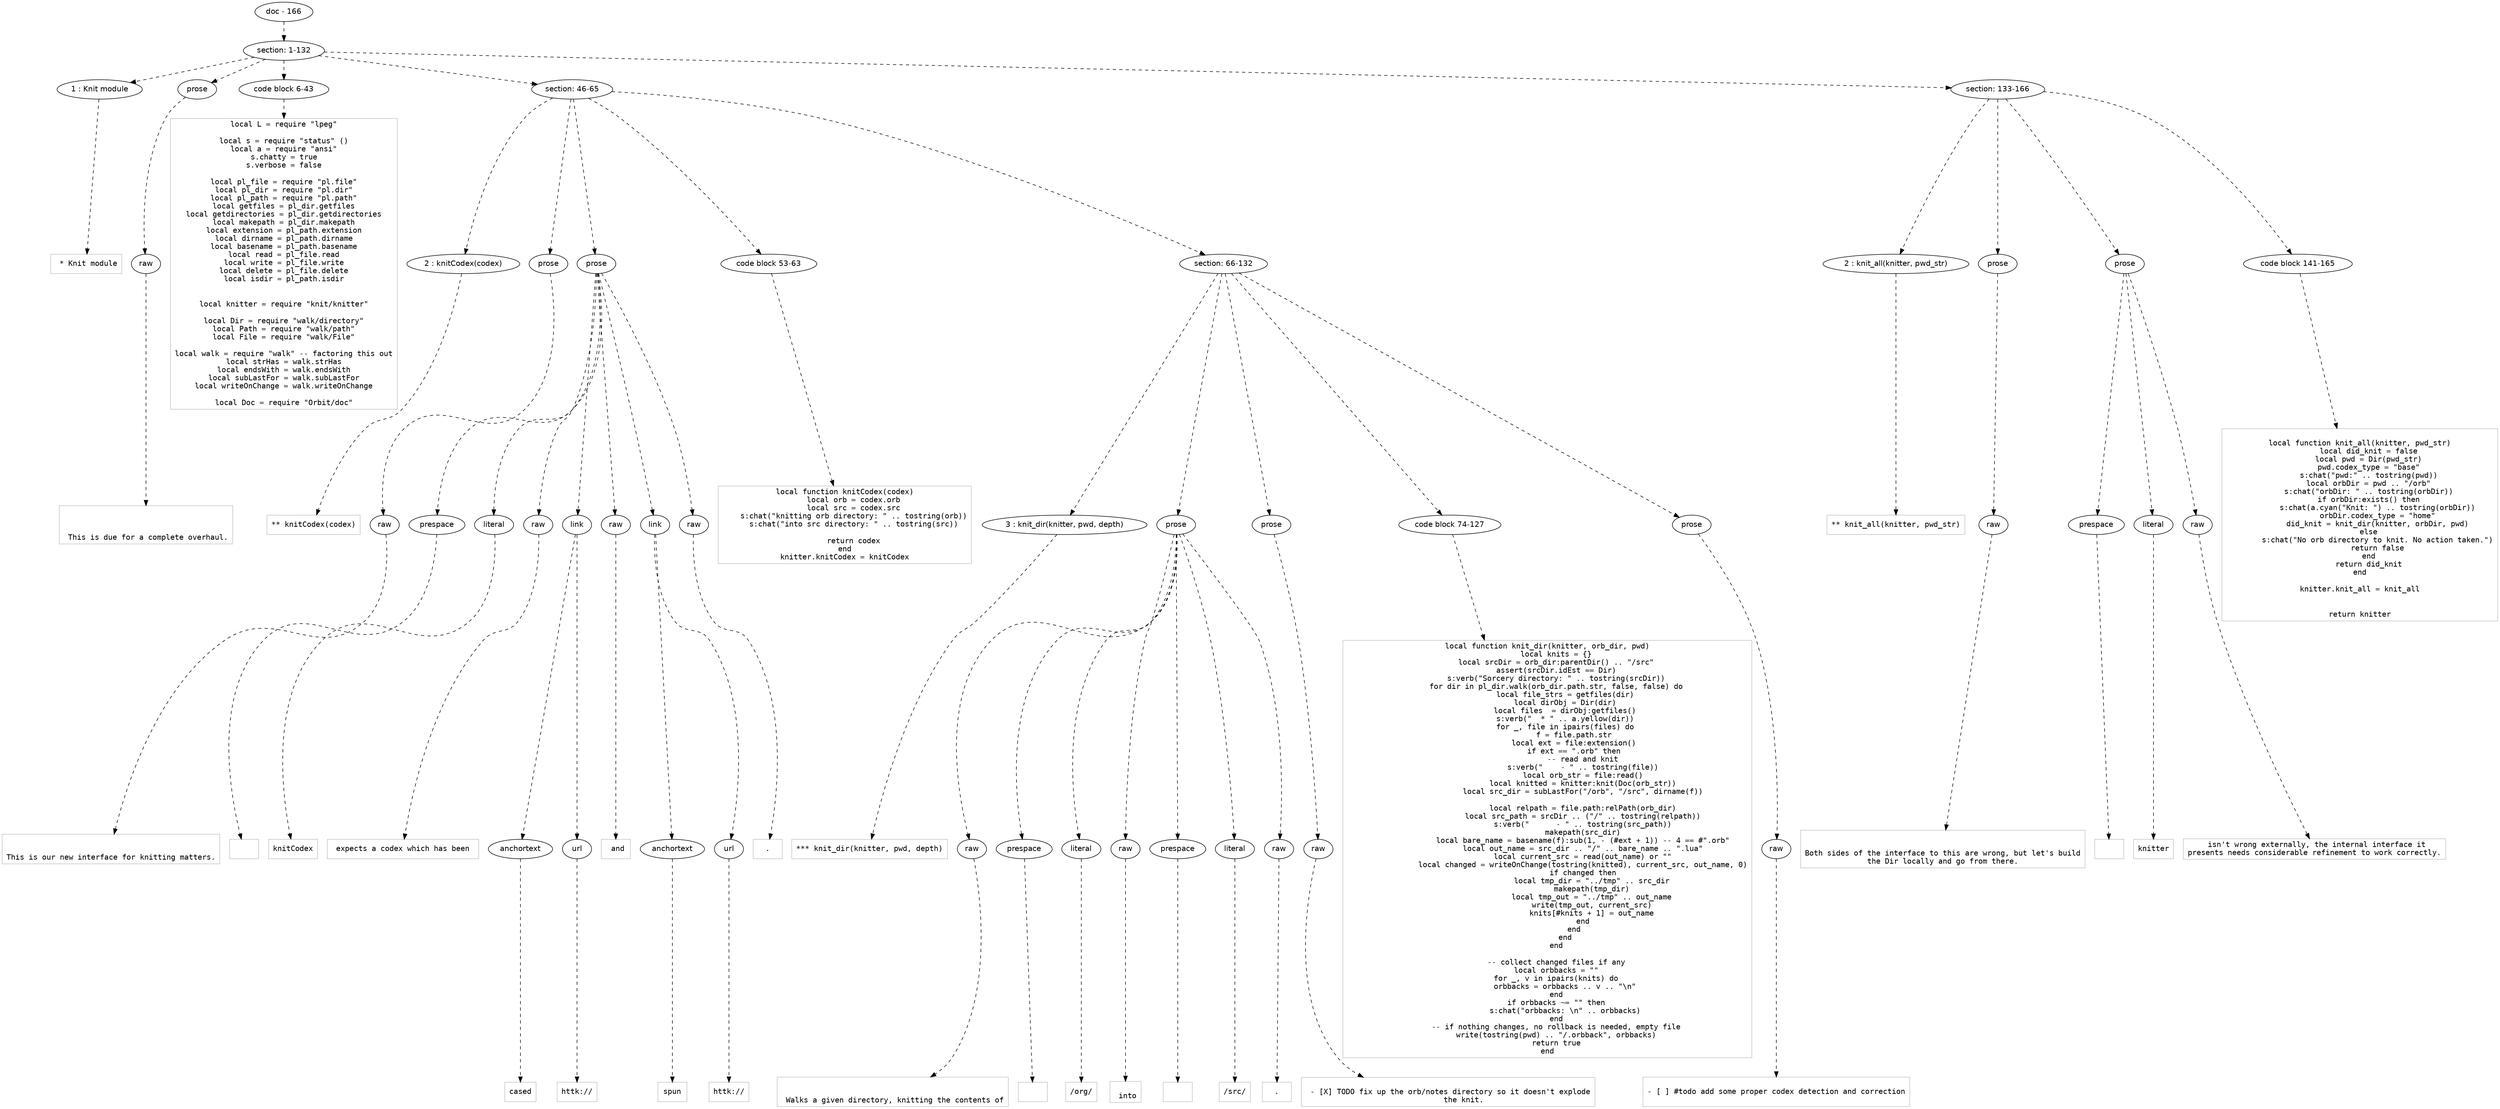 digraph lpegNode {

node [fontname=Helvetica]
edge [style=dashed]

doc_0 [label="doc - 166"]


doc_0 -> { section_1}
{rank=same; section_1}

section_1 [label="section: 1-132"]


// END RANK doc_0

section_1 -> { header_2 prose_3 codeblock_4 section_5 section_6}
{rank=same; header_2 prose_3 codeblock_4 section_5 section_6}

header_2 [label="1 : Knit module"]

prose_3 [label="prose"]

codeblock_4 [label="code block 6-43"]

section_5 [label="section: 46-65"]

section_6 [label="section: 133-166"]


// END RANK section_1

header_2 -> leaf_7
leaf_7  [color=Gray,shape=rectangle,fontname=Inconsolata,label=" * Knit module"]
// END RANK header_2

prose_3 -> { raw_8}
{rank=same; raw_8}

raw_8 [label="raw"]


// END RANK prose_3

raw_8 -> leaf_9
leaf_9  [color=Gray,shape=rectangle,fontname=Inconsolata,label="


 This is due for a complete overhaul.
"]
// END RANK raw_8

codeblock_4 -> leaf_10
leaf_10  [color=Gray,shape=rectangle,fontname=Inconsolata,label="local L = require \"lpeg\"

local s = require \"status\" ()
local a = require \"ansi\"
s.chatty = true
s.verbose = false

local pl_file = require \"pl.file\"
local pl_dir = require \"pl.dir\"
local pl_path = require \"pl.path\"
local getfiles = pl_dir.getfiles
local getdirectories = pl_dir.getdirectories
local makepath = pl_dir.makepath
local extension = pl_path.extension
local dirname = pl_path.dirname
local basename = pl_path.basename
local read = pl_file.read
local write = pl_file.write
local delete = pl_file.delete
local isdir = pl_path.isdir


local knitter = require \"knit/knitter\"

local Dir = require \"walk/directory\"
local Path = require \"walk/path\"
local File = require \"walk/File\"

local walk = require \"walk\" -- factoring this out
local strHas = walk.strHas
local endsWith = walk.endsWith
local subLastFor = walk.subLastFor
local writeOnChange = walk.writeOnChange

local Doc = require \"Orbit/doc\"
"]
// END RANK codeblock_4

section_5 -> { header_11 prose_12 prose_13 codeblock_14 section_15}
{rank=same; header_11 prose_12 prose_13 codeblock_14 section_15}

header_11 [label="2 : knitCodex(codex)"]

prose_12 [label="prose"]

prose_13 [label="prose"]

codeblock_14 [label="code block 53-63"]

section_15 [label="section: 66-132"]


// END RANK section_5

header_11 -> leaf_16
leaf_16  [color=Gray,shape=rectangle,fontname=Inconsolata,label="** knitCodex(codex)"]
// END RANK header_11

prose_12 -> { raw_17}
{rank=same; raw_17}

raw_17 [label="raw"]


// END RANK prose_12

raw_17 -> leaf_18
leaf_18  [color=Gray,shape=rectangle,fontname=Inconsolata,label="

This is our new interface for knitting matters.
"]
// END RANK raw_17

prose_13 -> { prespace_19 literal_20 raw_21 link_22 raw_23 link_24 raw_25}
{rank=same; prespace_19 literal_20 raw_21 link_22 raw_23 link_24 raw_25}

prespace_19 [label="prespace"]

literal_20 [label="literal"]

raw_21 [label="raw"]

link_22 [label="link"]

raw_23 [label="raw"]

link_24 [label="link"]

raw_25 [label="raw"]


// END RANK prose_13

prespace_19 -> leaf_26
leaf_26  [color=Gray,shape=rectangle,fontname=Inconsolata,label=""]
// END RANK prespace_19

literal_20 -> leaf_27
leaf_27  [color=Gray,shape=rectangle,fontname=Inconsolata,label="knitCodex"]
// END RANK literal_20

raw_21 -> leaf_28
leaf_28  [color=Gray,shape=rectangle,fontname=Inconsolata,label=" expects a codex which has been "]
// END RANK raw_21

link_22 -> { anchortext_29 url_30}
{rank=same; anchortext_29 url_30}

anchortext_29 [label="anchortext"]

url_30 [label="url"]


// END RANK link_22

anchortext_29 -> leaf_31
leaf_31  [color=Gray,shape=rectangle,fontname=Inconsolata,label="cased"]
// END RANK anchortext_29

url_30 -> leaf_32
leaf_32  [color=Gray,shape=rectangle,fontname=Inconsolata,label="httk://"]
// END RANK url_30

raw_23 -> leaf_33
leaf_33  [color=Gray,shape=rectangle,fontname=Inconsolata,label=" and"]
// END RANK raw_23

link_24 -> { anchortext_34 url_35}
{rank=same; anchortext_34 url_35}

anchortext_34 [label="anchortext"]

url_35 [label="url"]


// END RANK link_24

anchortext_34 -> leaf_36
leaf_36  [color=Gray,shape=rectangle,fontname=Inconsolata,label="spun"]
// END RANK anchortext_34

url_35 -> leaf_37
leaf_37  [color=Gray,shape=rectangle,fontname=Inconsolata,label="httk://"]
// END RANK url_35

raw_25 -> leaf_38
leaf_38  [color=Gray,shape=rectangle,fontname=Inconsolata,label=".
"]
// END RANK raw_25

codeblock_14 -> leaf_39
leaf_39  [color=Gray,shape=rectangle,fontname=Inconsolata,label="local function knitCodex(codex)
    local orb = codex.orb
    local src = codex.src
    s:chat(\"knitting orb directory: \" .. tostring(orb))
    s:chat(\"into src directory: \" .. tostring(src))

    return codex
end
knitter.knitCodex = knitCodex"]
// END RANK codeblock_14

section_15 -> { header_40 prose_41 prose_42 codeblock_43 prose_44}
{rank=same; header_40 prose_41 prose_42 codeblock_43 prose_44}

header_40 [label="3 : knit_dir(knitter, pwd, depth)"]

prose_41 [label="prose"]

prose_42 [label="prose"]

codeblock_43 [label="code block 74-127"]

prose_44 [label="prose"]


// END RANK section_15

header_40 -> leaf_45
leaf_45  [color=Gray,shape=rectangle,fontname=Inconsolata,label="*** knit_dir(knitter, pwd, depth)"]
// END RANK header_40

prose_41 -> { raw_46 prespace_47 literal_48 raw_49 prespace_50 literal_51 raw_52}
{rank=same; raw_46 prespace_47 literal_48 raw_49 prespace_50 literal_51 raw_52}

raw_46 [label="raw"]

prespace_47 [label="prespace"]

literal_48 [label="literal"]

raw_49 [label="raw"]

prespace_50 [label="prespace"]

literal_51 [label="literal"]

raw_52 [label="raw"]


// END RANK prose_41

raw_46 -> leaf_53
leaf_53  [color=Gray,shape=rectangle,fontname=Inconsolata,label="

 Walks a given directory, knitting the contents of"]
// END RANK raw_46

prespace_47 -> leaf_54
leaf_54  [color=Gray,shape=rectangle,fontname=Inconsolata,label=" "]
// END RANK prespace_47

literal_48 -> leaf_55
leaf_55  [color=Gray,shape=rectangle,fontname=Inconsolata,label="/org/"]
// END RANK literal_48

raw_49 -> leaf_56
leaf_56  [color=Gray,shape=rectangle,fontname=Inconsolata,label="
 into"]
// END RANK raw_49

prespace_50 -> leaf_57
leaf_57  [color=Gray,shape=rectangle,fontname=Inconsolata,label=" "]
// END RANK prespace_50

literal_51 -> leaf_58
leaf_58  [color=Gray,shape=rectangle,fontname=Inconsolata,label="/src/"]
// END RANK literal_51

raw_52 -> leaf_59
leaf_59  [color=Gray,shape=rectangle,fontname=Inconsolata,label=".
"]
// END RANK raw_52

prose_42 -> { raw_60}
{rank=same; raw_60}

raw_60 [label="raw"]


// END RANK prose_42

raw_60 -> leaf_61
leaf_61  [color=Gray,shape=rectangle,fontname=Inconsolata,label="
 - [X] TODO fix up the orb/notes directory so it doesn't explode
       the knit.
"]
// END RANK raw_60

codeblock_43 -> leaf_62
leaf_62  [color=Gray,shape=rectangle,fontname=Inconsolata,label="local function knit_dir(knitter, orb_dir, pwd)
    local knits = {}
    local srcDir = orb_dir:parentDir() .. \"/src\"
    assert(srcDir.idEst == Dir)
    s:verb(\"Sorcery directory: \" .. tostring(srcDir))
    for dir in pl_dir.walk(orb_dir.path.str, false, false) do
        local file_strs = getfiles(dir)
        local dirObj = Dir(dir)
        local files  = dirObj:getfiles()
        s:verb(\"  * \" .. a.yellow(dir))
        for _, file in ipairs(files) do
            f = file.path.str
            local ext = file:extension()
            if ext == \".orb\" then
                -- read and knit
                s:verb(\"    - \" .. tostring(file))
                local orb_str = file:read()
                local knitted = knitter:knit(Doc(orb_str))
                local src_dir = subLastFor(\"/orb\", \"/src\", dirname(f))

                local relpath = file.path:relPath(orb_dir)
                local src_path = srcDir .. (\"/\" .. tostring(relpath))
                s:verb(\"      - \" .. tostring(src_path))
                makepath(src_dir)
                local bare_name = basename(f):sub(1, - (#ext + 1)) -- 4 == #\".orb\"
                local out_name = src_dir .. \"/\" .. bare_name .. \".lua\"
                local current_src = read(out_name) or \"\"
                local changed = writeOnChange(tostring(knitted), current_src, out_name, 0)
                if changed then
                    local tmp_dir = \"../tmp\" .. src_dir
                    makepath(tmp_dir)
                    local tmp_out = \"../tmp\" .. out_name
                    write(tmp_out, current_src)
                    knits[#knits + 1] = out_name
                end
            end
        end
    end

    -- collect changed files if any
    local orbbacks = \"\"
    for _, v in ipairs(knits) do
        orbbacks = orbbacks .. v .. \"\\n\"
    end
    if orbbacks ~= \"\" then
        s:chat(\"orbbacks: \\n\" .. orbbacks)
    end
    -- if nothing changes, no rollback is needed, empty file
    write(tostring(pwd) .. \"/.orbback\", orbbacks)
    return true
end
"]
// END RANK codeblock_43

prose_44 -> { raw_63}
{rank=same; raw_63}

raw_63 [label="raw"]


// END RANK prose_44

raw_63 -> leaf_64
leaf_64  [color=Gray,shape=rectangle,fontname=Inconsolata,label="
- [ ] #todo add some proper codex detection and correction

"]
// END RANK raw_63

section_6 -> { header_65 prose_66 prose_67 codeblock_68}
{rank=same; header_65 prose_66 prose_67 codeblock_68}

header_65 [label="2 : knit_all(knitter, pwd_str)"]

prose_66 [label="prose"]

prose_67 [label="prose"]

codeblock_68 [label="code block 141-165"]


// END RANK section_6

header_65 -> leaf_69
leaf_69  [color=Gray,shape=rectangle,fontname=Inconsolata,label="** knit_all(knitter, pwd_str)"]
// END RANK header_65

prose_66 -> { raw_70}
{rank=same; raw_70}

raw_70 [label="raw"]


// END RANK prose_66

raw_70 -> leaf_71
leaf_71  [color=Gray,shape=rectangle,fontname=Inconsolata,label="

Both sides of the interface to this are wrong, but let's build
the Dir locally and go from there.
"]
// END RANK raw_70

prose_67 -> { prespace_72 literal_73 raw_74}
{rank=same; prespace_72 literal_73 raw_74}

prespace_72 [label="prespace"]

literal_73 [label="literal"]

raw_74 [label="raw"]


// END RANK prose_67

prespace_72 -> leaf_75
leaf_75  [color=Gray,shape=rectangle,fontname=Inconsolata,label=""]
// END RANK prespace_72

literal_73 -> leaf_76
leaf_76  [color=Gray,shape=rectangle,fontname=Inconsolata,label="knitter"]
// END RANK literal_73

raw_74 -> leaf_77
leaf_77  [color=Gray,shape=rectangle,fontname=Inconsolata,label=" isn't wrong externally, the internal interface it
presents needs considerable refinement to work correctly.
"]
// END RANK raw_74

codeblock_68 -> leaf_78
leaf_78  [color=Gray,shape=rectangle,fontname=Inconsolata,label="
local function knit_all(knitter, pwd_str)
    local did_knit = false
    local pwd = Dir(pwd_str)
    pwd.codex_type = \"base\"
    s:chat(\"pwd:\" .. tostring(pwd))
    local orbDir = pwd .. \"/orb\"
    s:chat(\"orbDir: \" .. tostring(orbDir))
    if orbDir:exists() then
        s:chat(a.cyan(\"Knit: \") .. tostring(orbDir))
        orbDir.codex_type = \"home\"
        did_knit = knit_dir(knitter, orbDir, pwd)
    else
        s:chat(\"No orb directory to knit. No action taken.\")
        return false
    end
    return did_knit
end

knitter.knit_all = knit_all


return knitter"]
// END RANK codeblock_68


}
